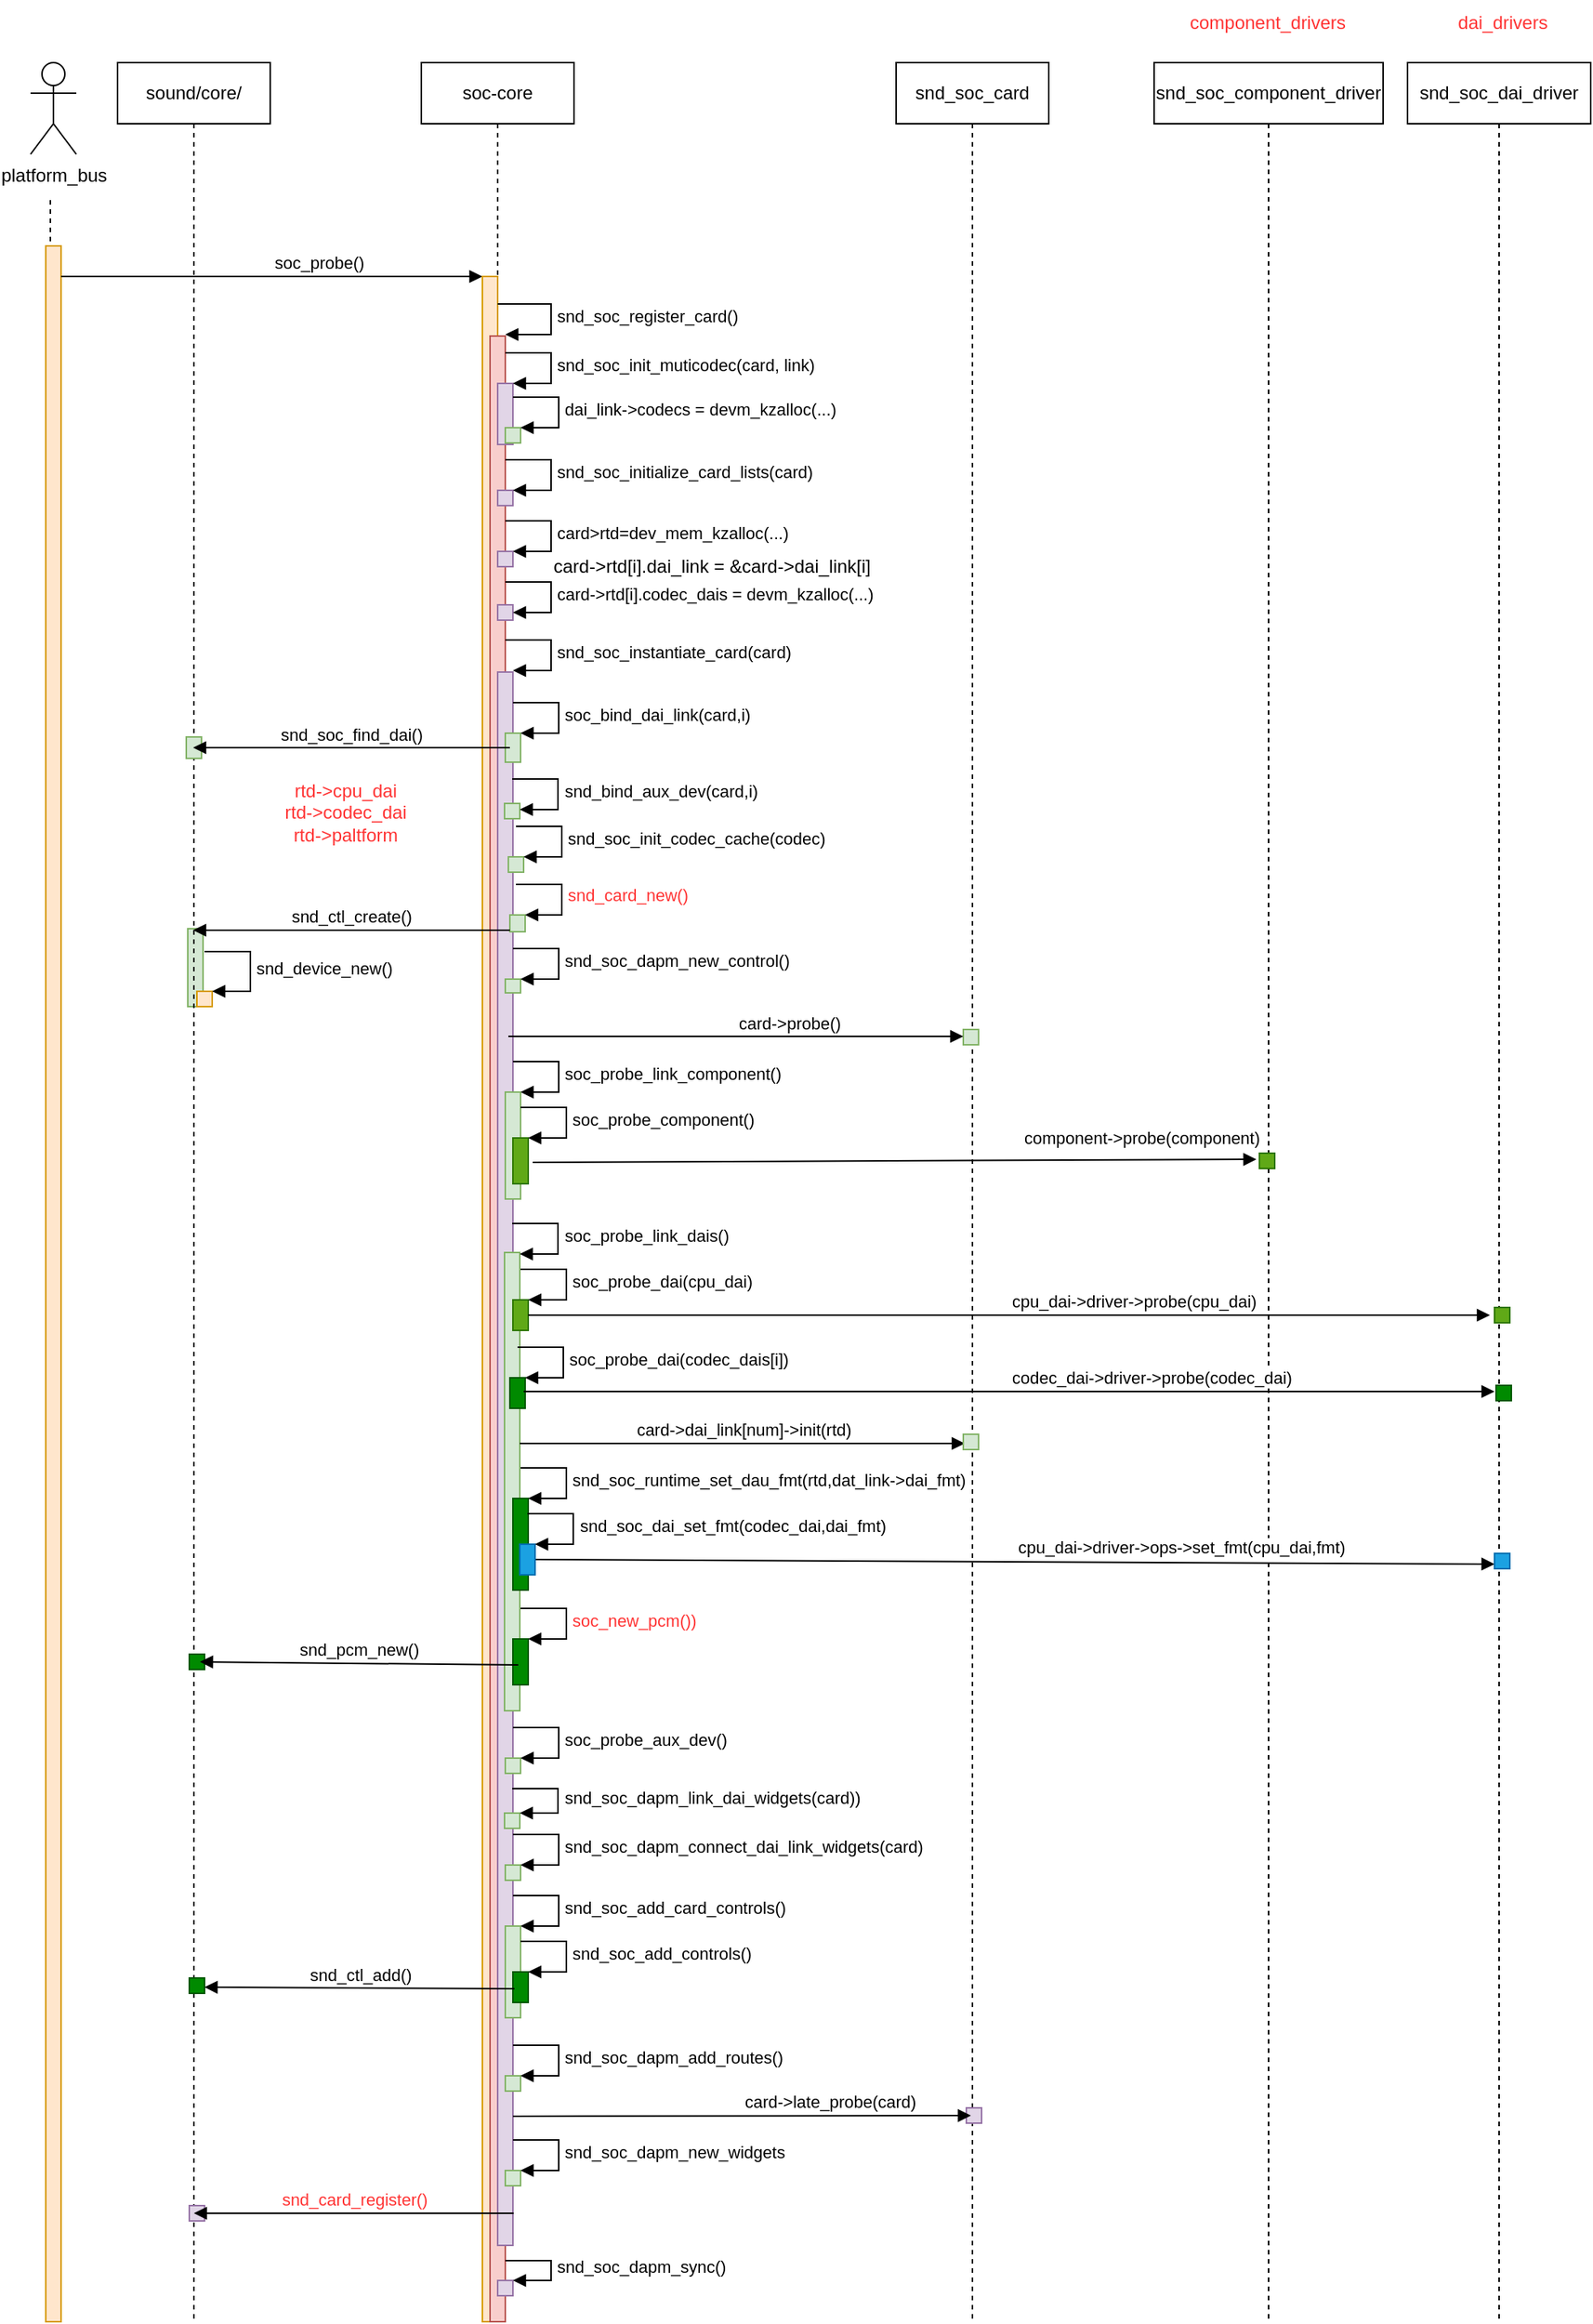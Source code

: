 <mxfile version="20.5.1" type="github">
  <diagram id="NXhFafC3pkW00RlGWNQT" name="第 1 页">
    <mxGraphModel dx="1422" dy="800" grid="1" gridSize="10" guides="1" tooltips="1" connect="1" arrows="1" fold="1" page="1" pageScale="1" pageWidth="1169" pageHeight="827" math="0" shadow="0">
      <root>
        <mxCell id="0" />
        <mxCell id="1" parent="0" />
        <mxCell id="oarNNeKdy15qIypyYPPy-64" value="" style="html=1;points=[];perimeter=orthogonalPerimeter;fillColor=#d5e8d4;strokeColor=#82b366;" parent="1" vertex="1">
          <mxGeometry x="247" y="648" width="10" height="51" as="geometry" />
        </mxCell>
        <mxCell id="oarNNeKdy15qIypyYPPy-2" value="" style="html=1;points=[];perimeter=orthogonalPerimeter;fillColor=#ffe6cc;strokeColor=#d79b00;" parent="1" vertex="1">
          <mxGeometry x="154" y="201" width="10" height="1359" as="geometry" />
        </mxCell>
        <mxCell id="oarNNeKdy15qIypyYPPy-18" value="sound/core/" style="shape=umlLifeline;perimeter=lifelinePerimeter;whiteSpace=wrap;html=1;container=1;collapsible=0;recursiveResize=0;outlineConnect=0;" parent="1" vertex="1">
          <mxGeometry x="201" y="81" width="100" height="1479" as="geometry" />
        </mxCell>
        <mxCell id="Las0jzsuFajrI9BWyM8r-80" value="" style="html=1;points=[];perimeter=orthogonalPerimeter;fillColor=#d5e8d4;strokeColor=#82b366;" vertex="1" parent="oarNNeKdy15qIypyYPPy-18">
          <mxGeometry x="45" y="441.5" width="10" height="14" as="geometry" />
        </mxCell>
        <mxCell id="oarNNeKdy15qIypyYPPy-23" value="platform_bus" style="shape=umlActor;verticalLabelPosition=bottom;verticalAlign=top;html=1;" parent="1" vertex="1">
          <mxGeometry x="144" y="81" width="30" height="60" as="geometry" />
        </mxCell>
        <mxCell id="oarNNeKdy15qIypyYPPy-24" value="" style="line;strokeWidth=1;fillColor=none;align=left;verticalAlign=middle;spacingTop=-1;spacingLeft=3;spacingRight=3;rotatable=0;labelPosition=right;points=[];portConstraint=eastwest;strokeColor=inherit;dashed=1;direction=south;" parent="1" vertex="1">
          <mxGeometry x="153" y="171" width="8" height="30" as="geometry" />
        </mxCell>
        <mxCell id="oarNNeKdy15qIypyYPPy-26" value="soc_probe()" style="html=1;verticalAlign=bottom;endArrow=block;rounded=0;align=left;" parent="1" edge="1">
          <mxGeometry width="80" relative="1" as="geometry">
            <mxPoint x="164" y="221" as="sourcePoint" />
            <mxPoint x="440" y="221" as="targetPoint" />
          </mxGeometry>
        </mxCell>
        <mxCell id="oarNNeKdy15qIypyYPPy-27" value="" style="html=1;points=[];perimeter=orthogonalPerimeter;fillColor=#ffe6cc;strokeColor=#d79b00;" parent="1" vertex="1">
          <mxGeometry x="440" y="221" width="10" height="1339" as="geometry" />
        </mxCell>
        <mxCell id="oarNNeKdy15qIypyYPPy-28" value="soc-core" style="shape=umlLifeline;perimeter=lifelinePerimeter;whiteSpace=wrap;html=1;container=1;collapsible=0;recursiveResize=0;outlineConnect=0;" parent="1" vertex="1">
          <mxGeometry x="400" y="81" width="100" height="140" as="geometry" />
        </mxCell>
        <mxCell id="oarNNeKdy15qIypyYPPy-29" value="" style="html=1;points=[];perimeter=orthogonalPerimeter;fillColor=#f8cecc;strokeColor=#b85450;" parent="1" vertex="1">
          <mxGeometry x="445" y="260" width="10" height="1300" as="geometry" />
        </mxCell>
        <mxCell id="oarNNeKdy15qIypyYPPy-30" value="snd_soc_register_card()" style="edgeStyle=orthogonalEdgeStyle;html=1;align=left;spacingLeft=2;endArrow=block;rounded=0;entryX=1;entryY=0;" parent="1" edge="1">
          <mxGeometry relative="1" as="geometry">
            <mxPoint x="450" y="239" as="sourcePoint" />
            <Array as="points">
              <mxPoint x="485" y="239" />
              <mxPoint x="485" y="259" />
            </Array>
            <mxPoint x="455" y="259.0" as="targetPoint" />
          </mxGeometry>
        </mxCell>
        <mxCell id="oarNNeKdy15qIypyYPPy-40" value="" style="html=1;points=[];perimeter=orthogonalPerimeter;fillColor=#e1d5e7;strokeColor=#9673a6;" parent="1" vertex="1">
          <mxGeometry x="450" y="361" width="10" height="10" as="geometry" />
        </mxCell>
        <mxCell id="oarNNeKdy15qIypyYPPy-41" value="snd_soc_initialize_card_lists(card)" style="edgeStyle=orthogonalEdgeStyle;html=1;align=left;spacingLeft=2;endArrow=block;rounded=0;entryX=1;entryY=0;" parent="1" target="oarNNeKdy15qIypyYPPy-40" edge="1">
          <mxGeometry relative="1" as="geometry">
            <mxPoint x="455" y="341" as="sourcePoint" />
            <Array as="points">
              <mxPoint x="485" y="341" />
            </Array>
          </mxGeometry>
        </mxCell>
        <mxCell id="oarNNeKdy15qIypyYPPy-42" value="" style="html=1;points=[];perimeter=orthogonalPerimeter;fillColor=#e1d5e7;strokeColor=#9673a6;" parent="1" vertex="1">
          <mxGeometry x="450" y="401" width="10" height="10" as="geometry" />
        </mxCell>
        <mxCell id="oarNNeKdy15qIypyYPPy-43" value="card&amp;gt;rtd=dev_mem_kzalloc(...)" style="edgeStyle=orthogonalEdgeStyle;html=1;align=left;spacingLeft=2;endArrow=block;rounded=0;entryX=1;entryY=0;" parent="1" target="oarNNeKdy15qIypyYPPy-42" edge="1">
          <mxGeometry relative="1" as="geometry">
            <mxPoint x="455" y="381" as="sourcePoint" />
            <Array as="points">
              <mxPoint x="485" y="381" />
            </Array>
          </mxGeometry>
        </mxCell>
        <mxCell id="oarNNeKdy15qIypyYPPy-44" value="" style="html=1;points=[];perimeter=orthogonalPerimeter;fillColor=#e1d5e7;strokeColor=#9673a6;" parent="1" vertex="1">
          <mxGeometry x="450" y="436" width="10" height="10" as="geometry" />
        </mxCell>
        <mxCell id="oarNNeKdy15qIypyYPPy-45" value="card-&amp;gt;rtd[i].codec_dais = devm_kzalloc(...)" style="edgeStyle=orthogonalEdgeStyle;html=1;align=left;spacingLeft=2;endArrow=block;rounded=0;entryX=1;entryY=0;" parent="1" edge="1">
          <mxGeometry relative="1" as="geometry">
            <mxPoint x="455" y="421" as="sourcePoint" />
            <Array as="points">
              <mxPoint x="485" y="421" />
            </Array>
            <mxPoint x="460" y="441" as="targetPoint" />
          </mxGeometry>
        </mxCell>
        <mxCell id="oarNNeKdy15qIypyYPPy-46" value="" style="html=1;points=[];perimeter=orthogonalPerimeter;fillColor=#e1d5e7;strokeColor=#9673a6;" parent="1" vertex="1">
          <mxGeometry x="450" y="480" width="10" height="1030" as="geometry" />
        </mxCell>
        <mxCell id="oarNNeKdy15qIypyYPPy-47" value="snd_soc_instantiate_card(card)" style="edgeStyle=orthogonalEdgeStyle;html=1;align=left;spacingLeft=2;endArrow=block;rounded=0;entryX=1;entryY=0;" parent="1" edge="1">
          <mxGeometry relative="1" as="geometry">
            <mxPoint x="455" y="459" as="sourcePoint" />
            <Array as="points">
              <mxPoint x="485" y="459" />
            </Array>
            <mxPoint x="460" y="479.0" as="targetPoint" />
          </mxGeometry>
        </mxCell>
        <mxCell id="oarNNeKdy15qIypyYPPy-48" value="" style="html=1;points=[];perimeter=orthogonalPerimeter;fillColor=#d5e8d4;strokeColor=#82b366;" parent="1" vertex="1">
          <mxGeometry x="455" y="520" width="10" height="19" as="geometry" />
        </mxCell>
        <mxCell id="oarNNeKdy15qIypyYPPy-49" value="soc_bind_dai_link(card,i)" style="edgeStyle=orthogonalEdgeStyle;html=1;align=left;spacingLeft=2;endArrow=block;rounded=0;entryX=1;entryY=0;" parent="1" target="oarNNeKdy15qIypyYPPy-48" edge="1">
          <mxGeometry relative="1" as="geometry">
            <mxPoint x="460" y="500" as="sourcePoint" />
            <Array as="points">
              <mxPoint x="490" y="500" />
            </Array>
          </mxGeometry>
        </mxCell>
        <mxCell id="oarNNeKdy15qIypyYPPy-56" value="" style="html=1;points=[];perimeter=orthogonalPerimeter;fillColor=#d5e8d4;strokeColor=#82b366;" parent="1" vertex="1">
          <mxGeometry x="454.5" y="566" width="10" height="10" as="geometry" />
        </mxCell>
        <mxCell id="oarNNeKdy15qIypyYPPy-57" value="snd_bind_aux_dev(card,i)" style="edgeStyle=orthogonalEdgeStyle;html=1;align=left;spacingLeft=2;endArrow=block;rounded=0;entryX=1;entryY=0;" parent="1" edge="1">
          <mxGeometry relative="1" as="geometry">
            <mxPoint x="459.5" y="550" as="sourcePoint" />
            <Array as="points">
              <mxPoint x="489.5" y="550" />
            </Array>
            <mxPoint x="464.5" y="570" as="targetPoint" />
          </mxGeometry>
        </mxCell>
        <mxCell id="oarNNeKdy15qIypyYPPy-58" value="" style="html=1;points=[];perimeter=orthogonalPerimeter;fillColor=#d5e8d4;strokeColor=#82b366;" parent="1" vertex="1">
          <mxGeometry x="457" y="601" width="10" height="10" as="geometry" />
        </mxCell>
        <mxCell id="oarNNeKdy15qIypyYPPy-59" value="snd_soc_init_codec_cache(codec)" style="edgeStyle=orthogonalEdgeStyle;html=1;align=left;spacingLeft=2;endArrow=block;rounded=0;entryX=1;entryY=0;" parent="1" target="oarNNeKdy15qIypyYPPy-58" edge="1">
          <mxGeometry relative="1" as="geometry">
            <mxPoint x="462" y="581" as="sourcePoint" />
            <Array as="points">
              <mxPoint x="492" y="581" />
            </Array>
          </mxGeometry>
        </mxCell>
        <mxCell id="oarNNeKdy15qIypyYPPy-60" value="" style="html=1;points=[];perimeter=orthogonalPerimeter;fillColor=#d5e8d4;strokeColor=#82b366;" parent="1" vertex="1">
          <mxGeometry x="458" y="639" width="10" height="11" as="geometry" />
        </mxCell>
        <mxCell id="oarNNeKdy15qIypyYPPy-61" value="&lt;font color=&quot;#ff3333&quot;&gt;snd_card_new()&lt;/font&gt;" style="edgeStyle=orthogonalEdgeStyle;html=1;align=left;spacingLeft=2;endArrow=block;rounded=0;entryX=1;entryY=0;" parent="1" target="oarNNeKdy15qIypyYPPy-60" edge="1">
          <mxGeometry relative="1" as="geometry">
            <mxPoint x="462" y="619" as="sourcePoint" />
            <Array as="points">
              <mxPoint x="492" y="619" />
            </Array>
          </mxGeometry>
        </mxCell>
        <mxCell id="oarNNeKdy15qIypyYPPy-72" value="" style="html=1;points=[];perimeter=orthogonalPerimeter;fillColor=#ffe6cc;strokeColor=#d79b00;" parent="1" vertex="1">
          <mxGeometry x="253" y="689" width="10" height="10" as="geometry" />
        </mxCell>
        <mxCell id="oarNNeKdy15qIypyYPPy-73" value="snd_device_new()" style="edgeStyle=orthogonalEdgeStyle;html=1;align=left;spacingLeft=2;endArrow=block;rounded=0;entryX=1;entryY=0;" parent="1" target="oarNNeKdy15qIypyYPPy-72" edge="1">
          <mxGeometry relative="1" as="geometry">
            <mxPoint x="258" y="663" as="sourcePoint" />
            <Array as="points">
              <mxPoint x="288" y="663" />
            </Array>
          </mxGeometry>
        </mxCell>
        <mxCell id="oarNNeKdy15qIypyYPPy-74" value="snd_ctl_create()" style="html=1;verticalAlign=bottom;endArrow=block;rounded=0;" parent="1" source="oarNNeKdy15qIypyYPPy-60" edge="1">
          <mxGeometry width="80" relative="1" as="geometry">
            <mxPoint x="410" y="649" as="sourcePoint" />
            <mxPoint x="250.5" y="649" as="targetPoint" />
          </mxGeometry>
        </mxCell>
        <mxCell id="oarNNeKdy15qIypyYPPy-75" value="snd_soc_card" style="shape=umlLifeline;perimeter=lifelinePerimeter;whiteSpace=wrap;html=1;container=1;collapsible=0;recursiveResize=0;outlineConnect=0;" parent="1" vertex="1">
          <mxGeometry x="711" y="81" width="100" height="1479" as="geometry" />
        </mxCell>
        <mxCell id="oarNNeKdy15qIypyYPPy-76" value="" style="html=1;points=[];perimeter=orthogonalPerimeter;fillColor=#d5e8d4;strokeColor=#82b366;" parent="1" vertex="1">
          <mxGeometry x="455" y="681" width="10" height="9" as="geometry" />
        </mxCell>
        <mxCell id="oarNNeKdy15qIypyYPPy-77" value="snd_soc_dapm_new_control()" style="edgeStyle=orthogonalEdgeStyle;html=1;align=left;spacingLeft=2;endArrow=block;rounded=0;entryX=1;entryY=0;" parent="1" target="oarNNeKdy15qIypyYPPy-76" edge="1">
          <mxGeometry relative="1" as="geometry">
            <mxPoint x="460" y="661" as="sourcePoint" />
            <Array as="points">
              <mxPoint x="490" y="661" />
            </Array>
          </mxGeometry>
        </mxCell>
        <mxCell id="oarNNeKdy15qIypyYPPy-80" value="" style="html=1;points=[];perimeter=orthogonalPerimeter;fillColor=#d5e8d4;strokeColor=#82b366;" parent="1" vertex="1">
          <mxGeometry x="755" y="714" width="10" height="10" as="geometry" />
        </mxCell>
        <mxCell id="oarNNeKdy15qIypyYPPy-81" value="card-&amp;gt;probe()" style="html=1;verticalAlign=bottom;endArrow=block;rounded=0;align=left;" parent="1" edge="1">
          <mxGeometry width="80" relative="1" as="geometry">
            <mxPoint x="457" y="718.5" as="sourcePoint" />
            <mxPoint x="755" y="718.5" as="targetPoint" />
          </mxGeometry>
        </mxCell>
        <mxCell id="oarNNeKdy15qIypyYPPy-82" value="" style="html=1;points=[];perimeter=orthogonalPerimeter;fillColor=#d5e8d4;strokeColor=#82b366;" parent="1" vertex="1">
          <mxGeometry x="455" y="755" width="10" height="70" as="geometry" />
        </mxCell>
        <mxCell id="oarNNeKdy15qIypyYPPy-83" value="soc_probe_link_component()" style="edgeStyle=orthogonalEdgeStyle;html=1;align=left;spacingLeft=2;endArrow=block;rounded=0;entryX=1;entryY=0;" parent="1" target="oarNNeKdy15qIypyYPPy-82" edge="1">
          <mxGeometry relative="1" as="geometry">
            <mxPoint x="460" y="735" as="sourcePoint" />
            <Array as="points">
              <mxPoint x="490" y="735" />
            </Array>
          </mxGeometry>
        </mxCell>
        <mxCell id="oarNNeKdy15qIypyYPPy-84" value="" style="html=1;points=[];perimeter=orthogonalPerimeter;fillColor=#60a917;strokeColor=#2D7600;fontColor=#ffffff;" parent="1" vertex="1">
          <mxGeometry x="460" y="785" width="10" height="30" as="geometry" />
        </mxCell>
        <mxCell id="oarNNeKdy15qIypyYPPy-85" value="soc_probe_component()" style="edgeStyle=orthogonalEdgeStyle;html=1;align=left;spacingLeft=2;endArrow=block;rounded=0;entryX=1;entryY=0;" parent="1" target="oarNNeKdy15qIypyYPPy-84" edge="1">
          <mxGeometry relative="1" as="geometry">
            <mxPoint x="465" y="765" as="sourcePoint" />
            <Array as="points">
              <mxPoint x="495" y="765" />
            </Array>
          </mxGeometry>
        </mxCell>
        <mxCell id="oarNNeKdy15qIypyYPPy-88" value="snd_soc_component_driver" style="shape=umlLifeline;perimeter=lifelinePerimeter;whiteSpace=wrap;html=1;container=1;collapsible=0;recursiveResize=0;outlineConnect=0;" parent="1" vertex="1">
          <mxGeometry x="880" y="81" width="150" height="1479" as="geometry" />
        </mxCell>
        <mxCell id="oarNNeKdy15qIypyYPPy-89" value="" style="html=1;points=[];perimeter=orthogonalPerimeter;fillColor=#60a917;fontColor=#ffffff;strokeColor=#2D7600;" parent="1" vertex="1">
          <mxGeometry x="949" y="795" width="10" height="10" as="geometry" />
        </mxCell>
        <mxCell id="oarNNeKdy15qIypyYPPy-90" value="component-&amp;gt;probe(component)" style="html=1;verticalAlign=bottom;endArrow=block;rounded=0;exitX=1.3;exitY=0.533;exitDx=0;exitDy=0;exitPerimeter=0;entryX=-0.2;entryY=0.4;entryDx=0;entryDy=0;entryPerimeter=0;labelPosition=right;verticalLabelPosition=top;align=left;" parent="1" source="oarNNeKdy15qIypyYPPy-84" edge="1" target="oarNNeKdy15qIypyYPPy-89">
          <mxGeometry x="0.353" y="6" width="80" relative="1" as="geometry">
            <mxPoint x="935" y="799.5" as="sourcePoint" />
            <mxPoint x="1015" y="799.5" as="targetPoint" />
            <mxPoint as="offset" />
          </mxGeometry>
        </mxCell>
        <mxCell id="oarNNeKdy15qIypyYPPy-93" value="" style="html=1;points=[];perimeter=orthogonalPerimeter;fillColor=#d5e8d4;strokeColor=#82b366;" parent="1" vertex="1">
          <mxGeometry x="454.5" y="860" width="10" height="300" as="geometry" />
        </mxCell>
        <mxCell id="oarNNeKdy15qIypyYPPy-94" value="soc_probe_link_dais()" style="edgeStyle=orthogonalEdgeStyle;html=1;align=left;spacingLeft=2;endArrow=block;rounded=0;entryX=1;entryY=0;" parent="1" edge="1">
          <mxGeometry relative="1" as="geometry">
            <mxPoint x="459.5" y="841" as="sourcePoint" />
            <Array as="points">
              <mxPoint x="489.5" y="841" />
            </Array>
            <mxPoint x="464.5" y="861.0" as="targetPoint" />
          </mxGeometry>
        </mxCell>
        <mxCell id="oarNNeKdy15qIypyYPPy-95" value="snd_soc_dai_driver" style="shape=umlLifeline;perimeter=lifelinePerimeter;whiteSpace=wrap;html=1;container=1;collapsible=0;recursiveResize=0;outlineConnect=0;" parent="1" vertex="1">
          <mxGeometry x="1046" y="81" width="120" height="1479" as="geometry" />
        </mxCell>
        <mxCell id="oarNNeKdy15qIypyYPPy-96" value="" style="html=1;points=[];perimeter=orthogonalPerimeter;fillColor=#60a917;fontColor=#ffffff;strokeColor=#2D7600;" parent="1" vertex="1">
          <mxGeometry x="460" y="891" width="10" height="20" as="geometry" />
        </mxCell>
        <mxCell id="oarNNeKdy15qIypyYPPy-97" value="soc_probe_dai(cpu_dai)" style="edgeStyle=orthogonalEdgeStyle;html=1;align=left;spacingLeft=2;endArrow=block;rounded=0;entryX=1;entryY=0;" parent="1" target="oarNNeKdy15qIypyYPPy-96" edge="1">
          <mxGeometry relative="1" as="geometry">
            <mxPoint x="465" y="871" as="sourcePoint" />
            <Array as="points">
              <mxPoint x="495" y="871" />
            </Array>
          </mxGeometry>
        </mxCell>
        <mxCell id="oarNNeKdy15qIypyYPPy-98" value="" style="html=1;points=[];perimeter=orthogonalPerimeter;fillColor=#60a917;fontColor=#ffffff;strokeColor=#2D7600;" parent="1" vertex="1">
          <mxGeometry x="1103" y="896" width="10" height="10" as="geometry" />
        </mxCell>
        <mxCell id="oarNNeKdy15qIypyYPPy-99" value="cpu_dai-&amp;gt;driver-&amp;gt;probe(cpu_dai)" style="html=1;verticalAlign=bottom;endArrow=block;rounded=0;align=left;labelPosition=right;verticalLabelPosition=top;" parent="1" source="oarNNeKdy15qIypyYPPy-96" edge="1">
          <mxGeometry width="80" relative="1" as="geometry">
            <mxPoint x="470" y="901" as="sourcePoint" />
            <mxPoint x="1100" y="901" as="targetPoint" />
          </mxGeometry>
        </mxCell>
        <mxCell id="oarNNeKdy15qIypyYPPy-100" value="" style="html=1;points=[];perimeter=orthogonalPerimeter;fillColor=#008a00;fontColor=#ffffff;strokeColor=#005700;" parent="1" vertex="1">
          <mxGeometry x="458" y="942" width="10" height="20" as="geometry" />
        </mxCell>
        <mxCell id="oarNNeKdy15qIypyYPPy-101" value="soc_probe_dai(codec_dais[i])" style="edgeStyle=orthogonalEdgeStyle;html=1;align=left;spacingLeft=2;endArrow=block;rounded=0;entryX=1;entryY=0;" parent="1" target="oarNNeKdy15qIypyYPPy-100" edge="1">
          <mxGeometry relative="1" as="geometry">
            <mxPoint x="463" y="922" as="sourcePoint" />
            <Array as="points">
              <mxPoint x="493" y="922" />
            </Array>
          </mxGeometry>
        </mxCell>
        <mxCell id="oarNNeKdy15qIypyYPPy-103" value="codec_dai-&amp;gt;driver-&amp;gt;probe(codec_dai)" style="html=1;verticalAlign=bottom;endArrow=block;rounded=0;align=left;entryX=-0.1;entryY=0.4;entryDx=0;entryDy=0;entryPerimeter=0;" parent="1" edge="1" target="oarNNeKdy15qIypyYPPy-102">
          <mxGeometry width="80" relative="1" as="geometry">
            <mxPoint x="467" y="951" as="sourcePoint" />
            <mxPoint x="1080" y="951" as="targetPoint" />
          </mxGeometry>
        </mxCell>
        <mxCell id="Las0jzsuFajrI9BWyM8r-2" value="card-&amp;gt;dai_link[num]-&amp;gt;init(rtd)" style="html=1;verticalAlign=bottom;endArrow=block;rounded=0;align=center;entryX=0.1;entryY=0.6;entryDx=0;entryDy=0;entryPerimeter=0;labelPosition=center;verticalLabelPosition=top;" edge="1" parent="1" target="Las0jzsuFajrI9BWyM8r-3">
          <mxGeometry width="80" relative="1" as="geometry">
            <mxPoint x="464.5" y="985" as="sourcePoint" />
            <mxPoint x="810" y="985" as="targetPoint" />
          </mxGeometry>
        </mxCell>
        <mxCell id="Las0jzsuFajrI9BWyM8r-3" value="" style="html=1;points=[];perimeter=orthogonalPerimeter;fillColor=#d5e8d4;strokeColor=#82b366;" vertex="1" parent="1">
          <mxGeometry x="755" y="979" width="10" height="10" as="geometry" />
        </mxCell>
        <mxCell id="Las0jzsuFajrI9BWyM8r-9" value="" style="html=1;points=[];perimeter=orthogonalPerimeter;fillColor=#008a00;fontColor=#ffffff;strokeColor=#005700;" vertex="1" parent="1">
          <mxGeometry x="460" y="1021" width="10" height="60" as="geometry" />
        </mxCell>
        <mxCell id="Las0jzsuFajrI9BWyM8r-10" value="snd_soc_runtime_set_dau_fmt(rtd,dat_link-&amp;gt;dai_fmt)" style="edgeStyle=orthogonalEdgeStyle;html=1;align=left;spacingLeft=2;endArrow=block;rounded=0;entryX=1;entryY=0;" edge="1" target="Las0jzsuFajrI9BWyM8r-9" parent="1">
          <mxGeometry relative="1" as="geometry">
            <mxPoint x="465" y="1001" as="sourcePoint" />
            <Array as="points">
              <mxPoint x="495" y="1001" />
            </Array>
          </mxGeometry>
        </mxCell>
        <mxCell id="Las0jzsuFajrI9BWyM8r-11" value="" style="html=1;points=[];perimeter=orthogonalPerimeter;fillColor=#1ba1e2;fontColor=#ffffff;strokeColor=#006EAF;" vertex="1" parent="1">
          <mxGeometry x="464.5" y="1051" width="10" height="20" as="geometry" />
        </mxCell>
        <mxCell id="Las0jzsuFajrI9BWyM8r-12" value="snd_soc_dai_set_fmt(codec_dai,dai_fmt)" style="edgeStyle=orthogonalEdgeStyle;html=1;align=left;spacingLeft=2;endArrow=block;rounded=0;entryX=1;entryY=0;" edge="1" target="Las0jzsuFajrI9BWyM8r-11" parent="1">
          <mxGeometry relative="1" as="geometry">
            <mxPoint x="469.5" y="1031" as="sourcePoint" />
            <Array as="points">
              <mxPoint x="499.5" y="1031" />
            </Array>
          </mxGeometry>
        </mxCell>
        <mxCell id="Las0jzsuFajrI9BWyM8r-13" value="cpu_dai-&amp;gt;driver-&amp;gt;ops-&amp;gt;set_fmt(cpu_dai,fmt)" style="html=1;verticalAlign=bottom;endArrow=block;rounded=0;align=left;entryX=0;entryY=0.7;entryDx=0;entryDy=0;entryPerimeter=0;" edge="1" parent="1" target="Las0jzsuFajrI9BWyM8r-19">
          <mxGeometry width="80" relative="1" as="geometry">
            <mxPoint x="475" y="1061" as="sourcePoint" />
            <mxPoint x="1220" y="1061" as="targetPoint" />
          </mxGeometry>
        </mxCell>
        <mxCell id="Las0jzsuFajrI9BWyM8r-15" value="card-&amp;gt;rtd[i].dai_link = &amp;amp;card-&amp;gt;dai_link[i]" style="text;html=1;align=center;verticalAlign=middle;resizable=0;points=[];autosize=1;strokeColor=none;fillColor=none;" vertex="1" parent="1">
          <mxGeometry x="474.5" y="396" width="230" height="30" as="geometry" />
        </mxCell>
        <mxCell id="Las0jzsuFajrI9BWyM8r-16" value="&lt;font color=&quot;#ff3333&quot;&gt;rtd-&amp;gt;cpu_dai&lt;br&gt;rtd-&amp;gt;codec_dai&lt;br&gt;rtd-&amp;gt;paltform&lt;/font&gt;" style="text;html=1;align=center;verticalAlign=middle;resizable=0;points=[];autosize=1;strokeColor=none;fillColor=none;" vertex="1" parent="1">
          <mxGeometry x="300" y="542" width="100" height="60" as="geometry" />
        </mxCell>
        <mxCell id="Las0jzsuFajrI9BWyM8r-19" value="" style="html=1;points=[];perimeter=orthogonalPerimeter;fillColor=#1ba1e2;fontColor=#ffffff;strokeColor=#006EAF;" vertex="1" parent="1">
          <mxGeometry x="1103" y="1057" width="10" height="10" as="geometry" />
        </mxCell>
        <mxCell id="Las0jzsuFajrI9BWyM8r-22" value="" style="html=1;points=[];perimeter=orthogonalPerimeter;fillColor=#008a00;strokeColor=#005700;fontColor=#ffffff;" vertex="1" parent="1">
          <mxGeometry x="248" y="1123" width="10" height="10" as="geometry" />
        </mxCell>
        <mxCell id="Las0jzsuFajrI9BWyM8r-25" value="" style="html=1;points=[];perimeter=orthogonalPerimeter;fillColor=#008a00;fontColor=#ffffff;strokeColor=#005700;" vertex="1" parent="1">
          <mxGeometry x="460" y="1113" width="10" height="30" as="geometry" />
        </mxCell>
        <mxCell id="Las0jzsuFajrI9BWyM8r-26" value="&lt;font color=&quot;#ff3333&quot;&gt;soc_new_pcm())&lt;/font&gt;" style="edgeStyle=orthogonalEdgeStyle;html=1;align=left;spacingLeft=2;endArrow=block;rounded=0;entryX=1;entryY=0;" edge="1" target="Las0jzsuFajrI9BWyM8r-25" parent="1">
          <mxGeometry relative="1" as="geometry">
            <mxPoint x="465" y="1093" as="sourcePoint" />
            <Array as="points">
              <mxPoint x="495" y="1093" />
            </Array>
          </mxGeometry>
        </mxCell>
        <mxCell id="Las0jzsuFajrI9BWyM8r-27" value="snd_pcm_new()" style="html=1;verticalAlign=bottom;endArrow=block;rounded=0;entryX=0.7;entryY=0.2;entryDx=0;entryDy=0;entryPerimeter=0;" edge="1" parent="1">
          <mxGeometry width="80" relative="1" as="geometry">
            <mxPoint x="463.5" y="1130" as="sourcePoint" />
            <mxPoint x="255" y="1128" as="targetPoint" />
          </mxGeometry>
        </mxCell>
        <mxCell id="Las0jzsuFajrI9BWyM8r-28" value="" style="html=1;points=[];perimeter=orthogonalPerimeter;fillColor=#d5e8d4;strokeColor=#82b366;" vertex="1" parent="1">
          <mxGeometry x="455" y="1191" width="10" height="10" as="geometry" />
        </mxCell>
        <mxCell id="Las0jzsuFajrI9BWyM8r-29" value="soc_probe_aux_dev()" style="edgeStyle=orthogonalEdgeStyle;html=1;align=left;spacingLeft=2;endArrow=block;rounded=0;entryX=1;entryY=0;" edge="1" target="Las0jzsuFajrI9BWyM8r-28" parent="1">
          <mxGeometry relative="1" as="geometry">
            <mxPoint x="460" y="1171" as="sourcePoint" />
            <Array as="points">
              <mxPoint x="490" y="1171" />
            </Array>
          </mxGeometry>
        </mxCell>
        <mxCell id="Las0jzsuFajrI9BWyM8r-30" value="" style="html=1;points=[];perimeter=orthogonalPerimeter;fillColor=#d5e8d4;strokeColor=#82b366;" vertex="1" parent="1">
          <mxGeometry x="454.5" y="1227" width="10" height="10" as="geometry" />
        </mxCell>
        <mxCell id="Las0jzsuFajrI9BWyM8r-31" value="snd_soc_dapm_link_dai_widgets(card))" style="edgeStyle=orthogonalEdgeStyle;html=1;align=left;spacingLeft=2;endArrow=block;rounded=0;entryX=1;entryY=0;" edge="1" target="Las0jzsuFajrI9BWyM8r-30" parent="1">
          <mxGeometry relative="1" as="geometry">
            <mxPoint x="459.5" y="1211" as="sourcePoint" />
            <Array as="points">
              <mxPoint x="489.5" y="1211" />
            </Array>
          </mxGeometry>
        </mxCell>
        <mxCell id="Las0jzsuFajrI9BWyM8r-32" value="" style="html=1;points=[];perimeter=orthogonalPerimeter;fillColor=#d5e8d4;strokeColor=#82b366;" vertex="1" parent="1">
          <mxGeometry x="455" y="1261" width="10" height="10" as="geometry" />
        </mxCell>
        <mxCell id="Las0jzsuFajrI9BWyM8r-33" value="snd_soc_dapm_connect_dai_link_widgets(card)" style="edgeStyle=orthogonalEdgeStyle;html=1;align=left;spacingLeft=2;endArrow=block;rounded=0;entryX=1;entryY=0;" edge="1" target="Las0jzsuFajrI9BWyM8r-32" parent="1">
          <mxGeometry relative="1" as="geometry">
            <mxPoint x="460" y="1241" as="sourcePoint" />
            <Array as="points">
              <mxPoint x="490" y="1241" />
            </Array>
          </mxGeometry>
        </mxCell>
        <mxCell id="Las0jzsuFajrI9BWyM8r-34" value="" style="html=1;points=[];perimeter=orthogonalPerimeter;fillColor=#d5e8d4;strokeColor=#82b366;" vertex="1" parent="1">
          <mxGeometry x="455" y="1301" width="10" height="60" as="geometry" />
        </mxCell>
        <mxCell id="Las0jzsuFajrI9BWyM8r-35" value="snd_soc_add_card_controls()" style="edgeStyle=orthogonalEdgeStyle;html=1;align=left;spacingLeft=2;endArrow=block;rounded=0;entryX=1;entryY=0;" edge="1" target="Las0jzsuFajrI9BWyM8r-34" parent="1">
          <mxGeometry relative="1" as="geometry">
            <mxPoint x="460" y="1281" as="sourcePoint" />
            <Array as="points">
              <mxPoint x="490" y="1281" />
            </Array>
          </mxGeometry>
        </mxCell>
        <mxCell id="Las0jzsuFajrI9BWyM8r-39" value="" style="html=1;points=[];perimeter=orthogonalPerimeter;fillColor=#008a00;fontColor=#ffffff;strokeColor=#005700;" vertex="1" parent="1">
          <mxGeometry x="460" y="1331" width="10" height="20" as="geometry" />
        </mxCell>
        <mxCell id="Las0jzsuFajrI9BWyM8r-40" value="snd_soc_add_controls()" style="edgeStyle=orthogonalEdgeStyle;html=1;align=left;spacingLeft=2;endArrow=block;rounded=0;entryX=1;entryY=0;" edge="1" target="Las0jzsuFajrI9BWyM8r-39" parent="1">
          <mxGeometry relative="1" as="geometry">
            <mxPoint x="465" y="1311" as="sourcePoint" />
            <Array as="points">
              <mxPoint x="495" y="1311" />
            </Array>
          </mxGeometry>
        </mxCell>
        <mxCell id="Las0jzsuFajrI9BWyM8r-42" value="" style="html=1;points=[];perimeter=orthogonalPerimeter;fillColor=#008a00;strokeColor=#005700;fontColor=#ffffff;" vertex="1" parent="1">
          <mxGeometry x="248" y="1335" width="10" height="10" as="geometry" />
        </mxCell>
        <mxCell id="Las0jzsuFajrI9BWyM8r-46" value="snd_ctl_add()" style="html=1;verticalAlign=bottom;endArrow=block;rounded=0;exitX=0.1;exitY=0.55;exitDx=0;exitDy=0;exitPerimeter=0;entryX=1;entryY=0.6;entryDx=0;entryDy=0;entryPerimeter=0;" edge="1" parent="1" source="Las0jzsuFajrI9BWyM8r-39" target="Las0jzsuFajrI9BWyM8r-42">
          <mxGeometry width="80" relative="1" as="geometry">
            <mxPoint x="440" y="1341" as="sourcePoint" />
            <mxPoint x="271" y="1341.5" as="targetPoint" />
          </mxGeometry>
        </mxCell>
        <mxCell id="Las0jzsuFajrI9BWyM8r-48" value="" style="html=1;points=[];perimeter=orthogonalPerimeter;fillColor=#d5e8d4;strokeColor=#82b366;" vertex="1" parent="1">
          <mxGeometry x="455" y="1399" width="10" height="10" as="geometry" />
        </mxCell>
        <mxCell id="Las0jzsuFajrI9BWyM8r-49" value="snd_soc_dapm_add_routes()" style="edgeStyle=orthogonalEdgeStyle;html=1;align=left;spacingLeft=2;endArrow=block;rounded=0;entryX=1;entryY=0;" edge="1" target="Las0jzsuFajrI9BWyM8r-48" parent="1">
          <mxGeometry relative="1" as="geometry">
            <mxPoint x="460" y="1379" as="sourcePoint" />
            <Array as="points">
              <mxPoint x="490" y="1379" />
            </Array>
          </mxGeometry>
        </mxCell>
        <mxCell id="Las0jzsuFajrI9BWyM8r-53" value="" style="html=1;points=[];perimeter=orthogonalPerimeter;fillColor=#e1d5e7;strokeColor=#9673a6;" vertex="1" parent="1">
          <mxGeometry x="757" y="1420" width="10" height="10" as="geometry" />
        </mxCell>
        <mxCell id="Las0jzsuFajrI9BWyM8r-54" value="card-&amp;gt;late_probe(card)" style="html=1;verticalAlign=bottom;endArrow=block;rounded=0;align=left;" edge="1" parent="1">
          <mxGeometry width="80" relative="1" as="geometry">
            <mxPoint x="460" y="1425.5" as="sourcePoint" />
            <mxPoint x="760" y="1425" as="targetPoint" />
          </mxGeometry>
        </mxCell>
        <mxCell id="Las0jzsuFajrI9BWyM8r-55" value="" style="html=1;points=[];perimeter=orthogonalPerimeter;fillColor=#d5e8d4;strokeColor=#82b366;" vertex="1" parent="1">
          <mxGeometry x="455" y="1461" width="10" height="10" as="geometry" />
        </mxCell>
        <mxCell id="Las0jzsuFajrI9BWyM8r-56" value="snd_soc_dapm_new_widgets" style="edgeStyle=orthogonalEdgeStyle;html=1;align=left;spacingLeft=2;endArrow=block;rounded=0;entryX=1;entryY=0;" edge="1" target="Las0jzsuFajrI9BWyM8r-55" parent="1">
          <mxGeometry relative="1" as="geometry">
            <mxPoint x="460" y="1441" as="sourcePoint" />
            <Array as="points">
              <mxPoint x="490" y="1441" />
            </Array>
          </mxGeometry>
        </mxCell>
        <mxCell id="Las0jzsuFajrI9BWyM8r-63" value="" style="html=1;points=[];perimeter=orthogonalPerimeter;fillColor=#e1d5e7;strokeColor=#9673a6;" vertex="1" parent="1">
          <mxGeometry x="248" y="1484" width="10" height="10" as="geometry" />
        </mxCell>
        <mxCell id="Las0jzsuFajrI9BWyM8r-62" value="&lt;font color=&quot;#ff3333&quot;&gt;snd_card_register()&lt;/font&gt;" style="html=1;verticalAlign=bottom;endArrow=block;rounded=0;" edge="1" parent="1" target="oarNNeKdy15qIypyYPPy-18">
          <mxGeometry width="80" relative="1" as="geometry">
            <mxPoint x="460.5" y="1489" as="sourcePoint" />
            <mxPoint x="292" y="1489" as="targetPoint" />
          </mxGeometry>
        </mxCell>
        <mxCell id="Las0jzsuFajrI9BWyM8r-65" value="" style="html=1;points=[];perimeter=orthogonalPerimeter;fillColor=#e1d5e7;strokeColor=#9673a6;" vertex="1" parent="1">
          <mxGeometry x="450" y="1533" width="10" height="10" as="geometry" />
        </mxCell>
        <mxCell id="Las0jzsuFajrI9BWyM8r-66" value="snd_soc_dapm_sync()" style="edgeStyle=orthogonalEdgeStyle;html=1;align=left;spacingLeft=2;endArrow=block;rounded=0;entryX=1;entryY=0;" edge="1" target="Las0jzsuFajrI9BWyM8r-65" parent="1">
          <mxGeometry relative="1" as="geometry">
            <mxPoint x="455" y="1520" as="sourcePoint" />
            <Array as="points">
              <mxPoint x="485" y="1520" />
            </Array>
          </mxGeometry>
        </mxCell>
        <mxCell id="oarNNeKdy15qIypyYPPy-102" value="" style="html=1;points=[];perimeter=orthogonalPerimeter;fillColor=#008a00;fontColor=#ffffff;strokeColor=#005700;" parent="1" vertex="1">
          <mxGeometry x="1104" y="947" width="10" height="10" as="geometry" />
        </mxCell>
        <mxCell id="Las0jzsuFajrI9BWyM8r-77" value="component_drivers" style="text;html=1;align=center;verticalAlign=middle;resizable=0;points=[];autosize=1;strokeColor=none;fillColor=none;fontColor=#FF3333;" vertex="1" parent="1">
          <mxGeometry x="889" y="40" width="130" height="30" as="geometry" />
        </mxCell>
        <mxCell id="Las0jzsuFajrI9BWyM8r-78" value="dai_drivers" style="text;html=1;align=center;verticalAlign=middle;resizable=0;points=[];autosize=1;strokeColor=none;fillColor=none;fontColor=#FF3333;" vertex="1" parent="1">
          <mxGeometry x="1068" y="40" width="80" height="30" as="geometry" />
        </mxCell>
        <mxCell id="Las0jzsuFajrI9BWyM8r-79" value="snd_soc_find_dai()" style="html=1;verticalAlign=bottom;endArrow=block;rounded=0;" edge="1" parent="1">
          <mxGeometry width="80" relative="1" as="geometry">
            <mxPoint x="458" y="529.5" as="sourcePoint" />
            <mxPoint x="250.5" y="529.5" as="targetPoint" />
          </mxGeometry>
        </mxCell>
        <mxCell id="Las0jzsuFajrI9BWyM8r-81" value="" style="group" vertex="1" connectable="0" parent="1">
          <mxGeometry x="450" y="271" width="40" height="60" as="geometry" />
        </mxCell>
        <mxCell id="oarNNeKdy15qIypyYPPy-31" value="" style="html=1;points=[];perimeter=orthogonalPerimeter;fillColor=#e1d5e7;strokeColor=#9673a6;" parent="Las0jzsuFajrI9BWyM8r-81" vertex="1">
          <mxGeometry y="20" width="10" height="40" as="geometry" />
        </mxCell>
        <mxCell id="oarNNeKdy15qIypyYPPy-32" value="snd_soc_init_muticodec(card, link)" style="edgeStyle=orthogonalEdgeStyle;html=1;align=left;spacingLeft=2;endArrow=block;rounded=0;entryX=1;entryY=0;" parent="Las0jzsuFajrI9BWyM8r-81" target="oarNNeKdy15qIypyYPPy-31" edge="1">
          <mxGeometry relative="1" as="geometry">
            <mxPoint x="5" as="sourcePoint" />
            <Array as="points">
              <mxPoint x="35" />
            </Array>
          </mxGeometry>
        </mxCell>
        <mxCell id="oarNNeKdy15qIypyYPPy-34" value="" style="html=1;points=[];perimeter=orthogonalPerimeter;fillColor=#d5e8d4;strokeColor=#82b366;" parent="Las0jzsuFajrI9BWyM8r-81" vertex="1">
          <mxGeometry x="5" y="49" width="10" height="10" as="geometry" />
        </mxCell>
        <mxCell id="oarNNeKdy15qIypyYPPy-35" value="dai_link-&amp;gt;codecs = devm_kzalloc(...)" style="edgeStyle=orthogonalEdgeStyle;html=1;align=left;spacingLeft=2;endArrow=block;rounded=0;entryX=1;entryY=0;" parent="Las0jzsuFajrI9BWyM8r-81" target="oarNNeKdy15qIypyYPPy-34" edge="1">
          <mxGeometry relative="1" as="geometry">
            <mxPoint x="10" y="29" as="sourcePoint" />
            <Array as="points">
              <mxPoint x="40" y="29" />
            </Array>
          </mxGeometry>
        </mxCell>
      </root>
    </mxGraphModel>
  </diagram>
</mxfile>
